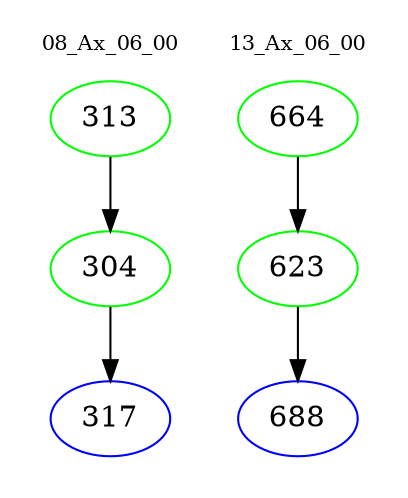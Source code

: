 digraph{
subgraph cluster_0 {
color = white
label = "08_Ax_06_00";
fontsize=10;
T0_313 [label="313", color="green"]
T0_313 -> T0_304 [color="black"]
T0_304 [label="304", color="green"]
T0_304 -> T0_317 [color="black"]
T0_317 [label="317", color="blue"]
}
subgraph cluster_1 {
color = white
label = "13_Ax_06_00";
fontsize=10;
T1_664 [label="664", color="green"]
T1_664 -> T1_623 [color="black"]
T1_623 [label="623", color="green"]
T1_623 -> T1_688 [color="black"]
T1_688 [label="688", color="blue"]
}
}
